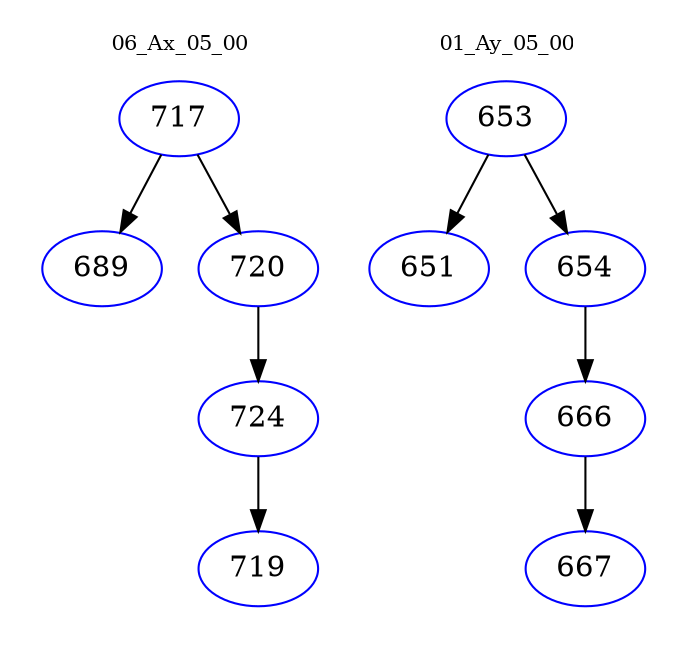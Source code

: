 digraph{
subgraph cluster_0 {
color = white
label = "06_Ax_05_00";
fontsize=10;
T0_717 [label="717", color="blue"]
T0_717 -> T0_689 [color="black"]
T0_689 [label="689", color="blue"]
T0_717 -> T0_720 [color="black"]
T0_720 [label="720", color="blue"]
T0_720 -> T0_724 [color="black"]
T0_724 [label="724", color="blue"]
T0_724 -> T0_719 [color="black"]
T0_719 [label="719", color="blue"]
}
subgraph cluster_1 {
color = white
label = "01_Ay_05_00";
fontsize=10;
T1_653 [label="653", color="blue"]
T1_653 -> T1_651 [color="black"]
T1_651 [label="651", color="blue"]
T1_653 -> T1_654 [color="black"]
T1_654 [label="654", color="blue"]
T1_654 -> T1_666 [color="black"]
T1_666 [label="666", color="blue"]
T1_666 -> T1_667 [color="black"]
T1_667 [label="667", color="blue"]
}
}
